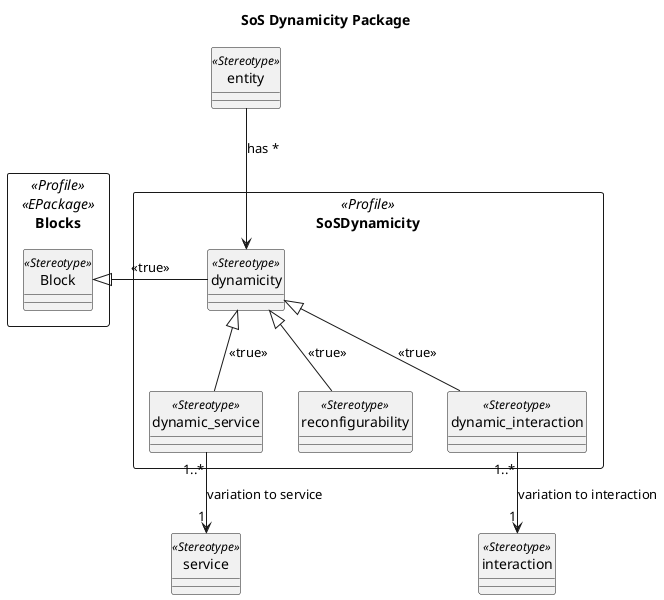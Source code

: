 @startuml
	title SoS Dynamicity Package
	skinparam componentStyle rectangle
	
	' Define base stereotypes
	class "entity" as Entity <<Stereotype>>
	class "service" as Service <<Stereotype>>
	class "interaction" as Interaction <<Stereotype>>

	
	component "SoSDynamicity" <<Profile>> {
		
		class "dynamicity" as Dynamicity <<Stereotype>>
		class "dynamic_service" as DynamicService <<Stereotype>>
		class "reconfigurability" as Reconfigurability <<Stereotype>>
		class "dynamic_interaction" as DynamicInteraction <<Stereotype>>
	
	}
	
	hide <<Stereotype>> circle
	component "Blocks" <<Profile>> <<EPackage>> {
	  	class "Block" as Block <<Stereotype>>
	}
	
	' Relationships
	Entity --> Dynamicity : has *
	
	Dynamicity <|-- DynamicService : <<true>>
	Dynamicity <|-- Reconfigurability : <<true>>
	Dynamicity <|-- DynamicInteraction : <<true>>
	Dynamicity -left-|> Block: <<true>>
	
	DynamicService "1..*" -down-> "1" Service : variation to service
	DynamicInteraction "1..*" -down-> "1"Interaction : variation to interaction

@enduml

@startuml
class Dummy1 {
+myMethods()
}
class Dummy2 {
+hiddenMethod()
}
class Dummy3 <<Serializable>> {
String name
}
hide members
hide <<Serializable>> circle
show Dummy1 methods
show <<Serializable>> fields
@enduml